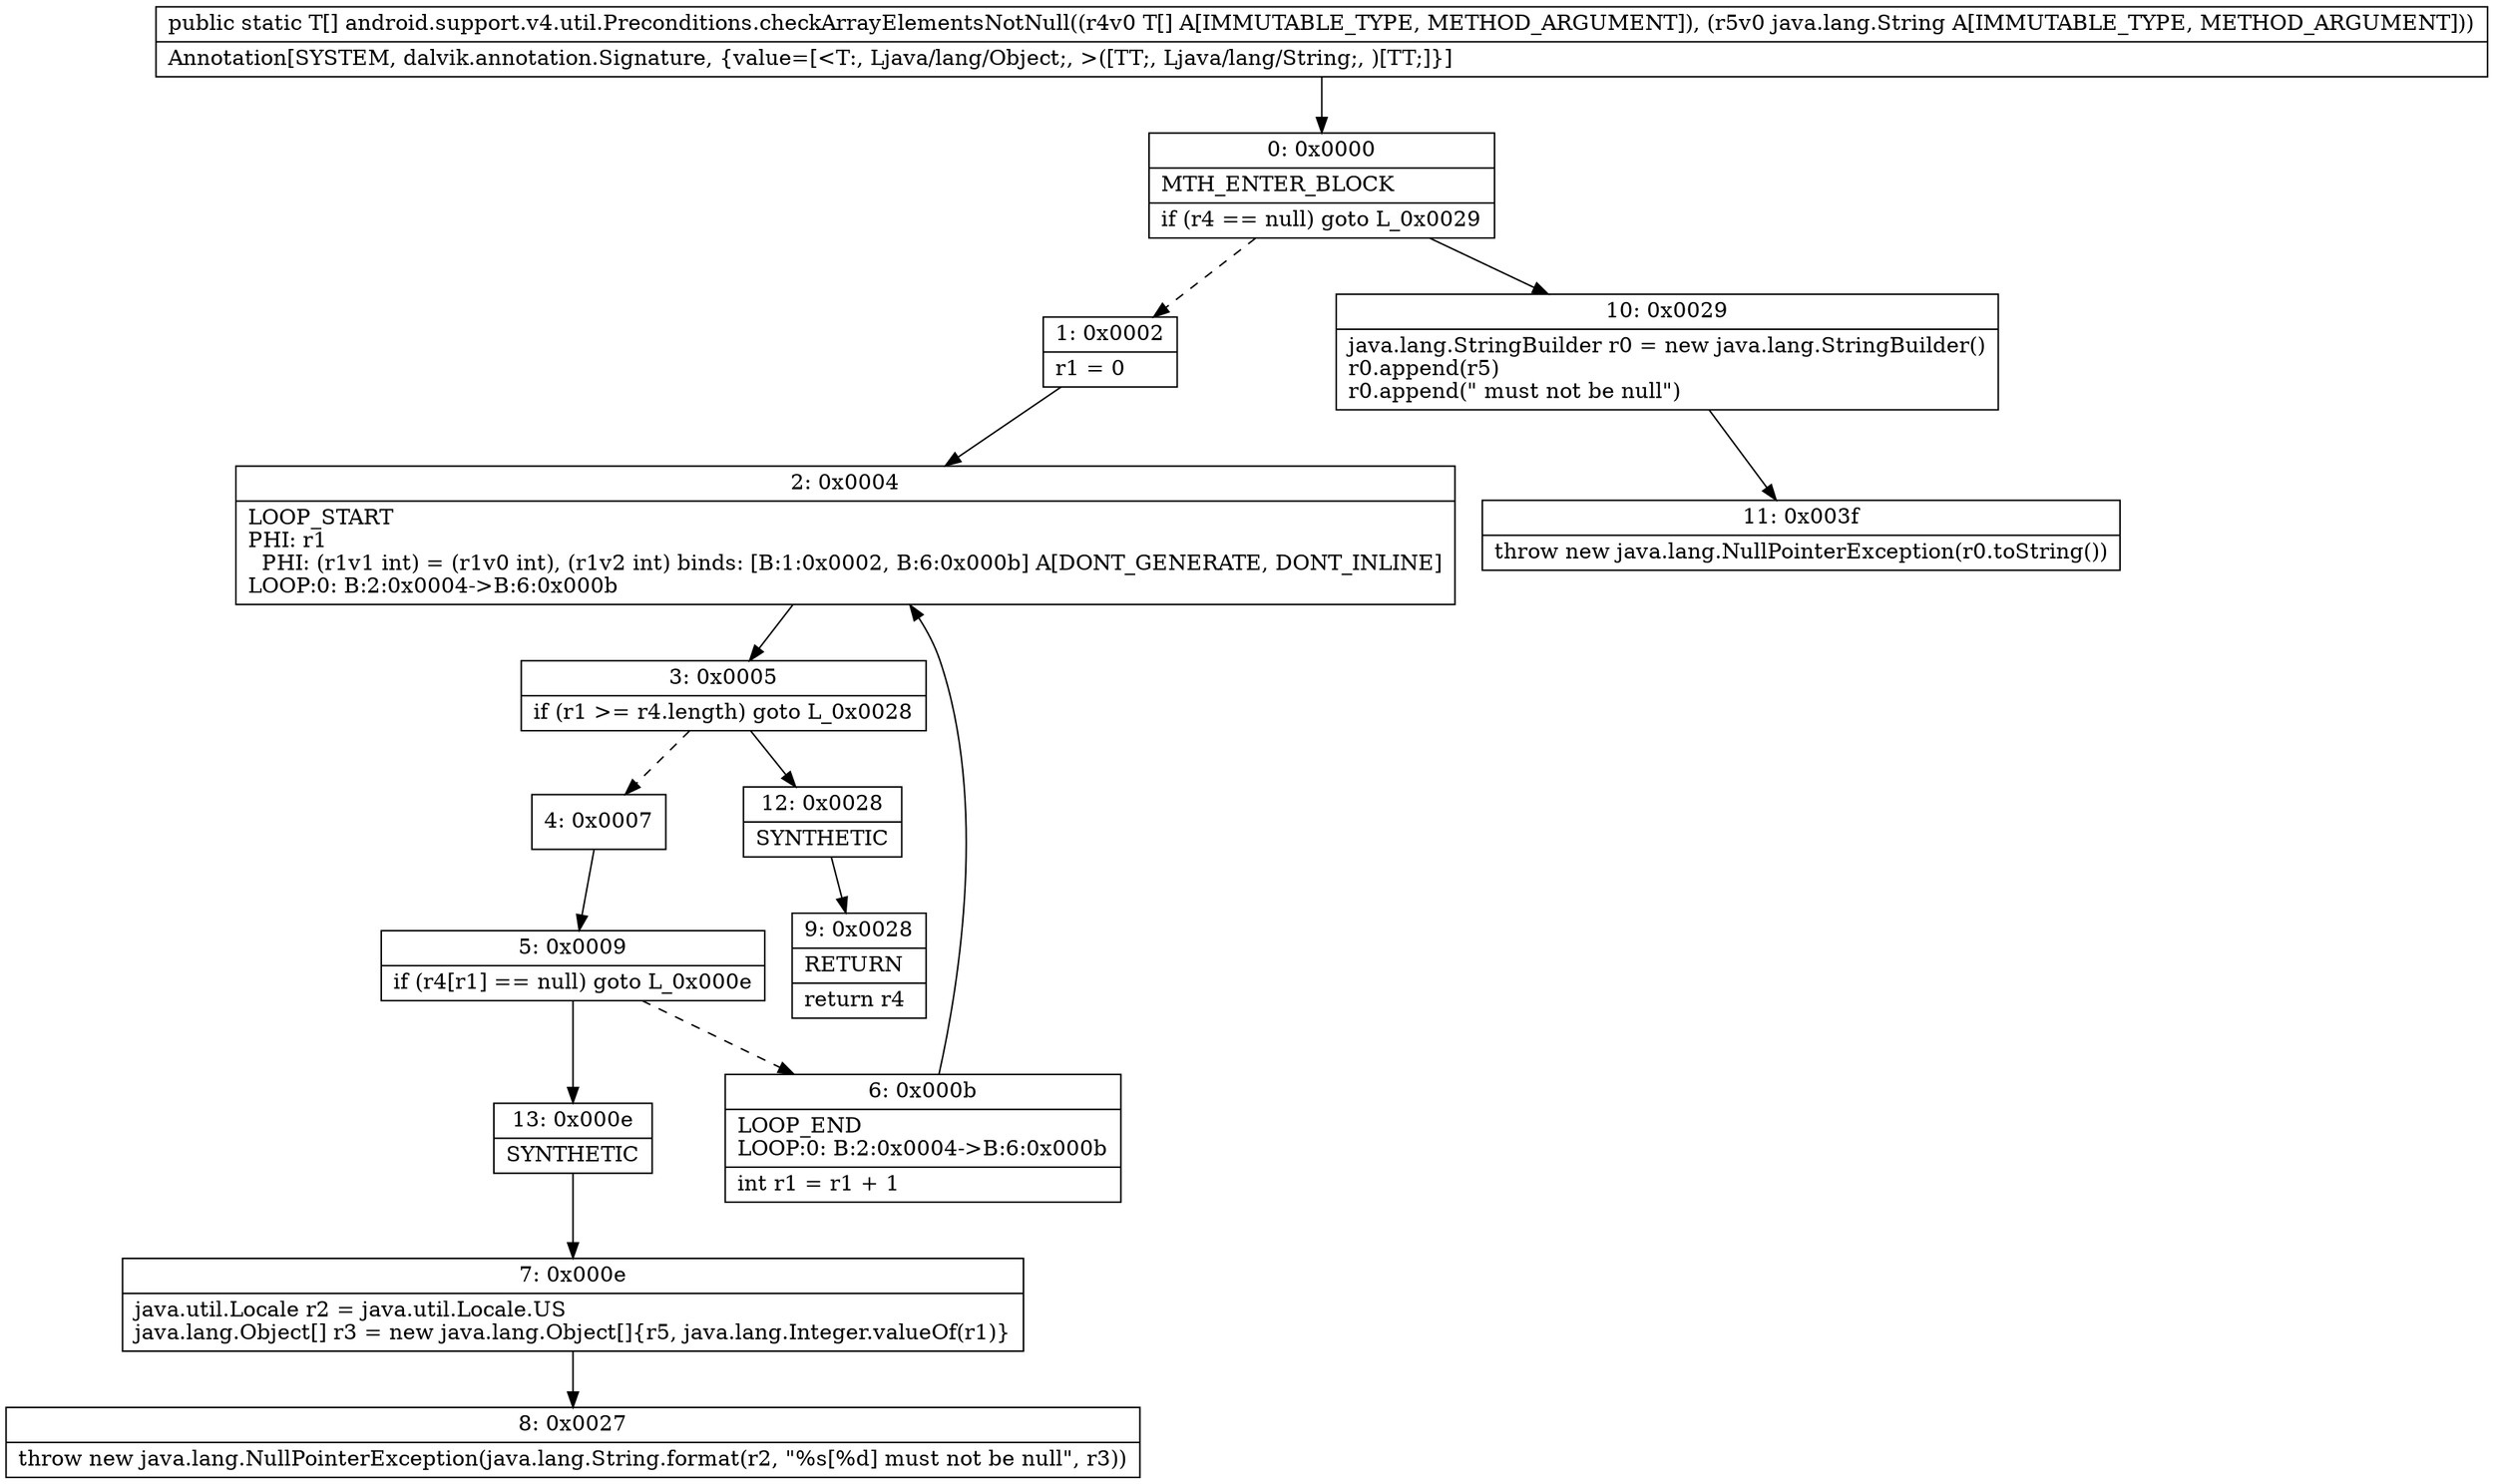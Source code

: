 digraph "CFG forandroid.support.v4.util.Preconditions.checkArrayElementsNotNull([Ljava\/lang\/Object;Ljava\/lang\/String;)[Ljava\/lang\/Object;" {
Node_0 [shape=record,label="{0\:\ 0x0000|MTH_ENTER_BLOCK\l|if (r4 == null) goto L_0x0029\l}"];
Node_1 [shape=record,label="{1\:\ 0x0002|r1 = 0\l}"];
Node_2 [shape=record,label="{2\:\ 0x0004|LOOP_START\lPHI: r1 \l  PHI: (r1v1 int) = (r1v0 int), (r1v2 int) binds: [B:1:0x0002, B:6:0x000b] A[DONT_GENERATE, DONT_INLINE]\lLOOP:0: B:2:0x0004\-\>B:6:0x000b\l}"];
Node_3 [shape=record,label="{3\:\ 0x0005|if (r1 \>= r4.length) goto L_0x0028\l}"];
Node_4 [shape=record,label="{4\:\ 0x0007}"];
Node_5 [shape=record,label="{5\:\ 0x0009|if (r4[r1] == null) goto L_0x000e\l}"];
Node_6 [shape=record,label="{6\:\ 0x000b|LOOP_END\lLOOP:0: B:2:0x0004\-\>B:6:0x000b\l|int r1 = r1 + 1\l}"];
Node_7 [shape=record,label="{7\:\ 0x000e|java.util.Locale r2 = java.util.Locale.US\ljava.lang.Object[] r3 = new java.lang.Object[]\{r5, java.lang.Integer.valueOf(r1)\}\l}"];
Node_8 [shape=record,label="{8\:\ 0x0027|throw new java.lang.NullPointerException(java.lang.String.format(r2, \"%s[%d] must not be null\", r3))\l}"];
Node_9 [shape=record,label="{9\:\ 0x0028|RETURN\l|return r4\l}"];
Node_10 [shape=record,label="{10\:\ 0x0029|java.lang.StringBuilder r0 = new java.lang.StringBuilder()\lr0.append(r5)\lr0.append(\" must not be null\")\l}"];
Node_11 [shape=record,label="{11\:\ 0x003f|throw new java.lang.NullPointerException(r0.toString())\l}"];
Node_12 [shape=record,label="{12\:\ 0x0028|SYNTHETIC\l}"];
Node_13 [shape=record,label="{13\:\ 0x000e|SYNTHETIC\l}"];
MethodNode[shape=record,label="{public static T[] android.support.v4.util.Preconditions.checkArrayElementsNotNull((r4v0 T[] A[IMMUTABLE_TYPE, METHOD_ARGUMENT]), (r5v0 java.lang.String A[IMMUTABLE_TYPE, METHOD_ARGUMENT]))  | Annotation[SYSTEM, dalvik.annotation.Signature, \{value=[\<T:, Ljava\/lang\/Object;, \>([TT;, Ljava\/lang\/String;, )[TT;]\}]\l}"];
MethodNode -> Node_0;
Node_0 -> Node_1[style=dashed];
Node_0 -> Node_10;
Node_1 -> Node_2;
Node_2 -> Node_3;
Node_3 -> Node_4[style=dashed];
Node_3 -> Node_12;
Node_4 -> Node_5;
Node_5 -> Node_6[style=dashed];
Node_5 -> Node_13;
Node_6 -> Node_2;
Node_7 -> Node_8;
Node_10 -> Node_11;
Node_12 -> Node_9;
Node_13 -> Node_7;
}


